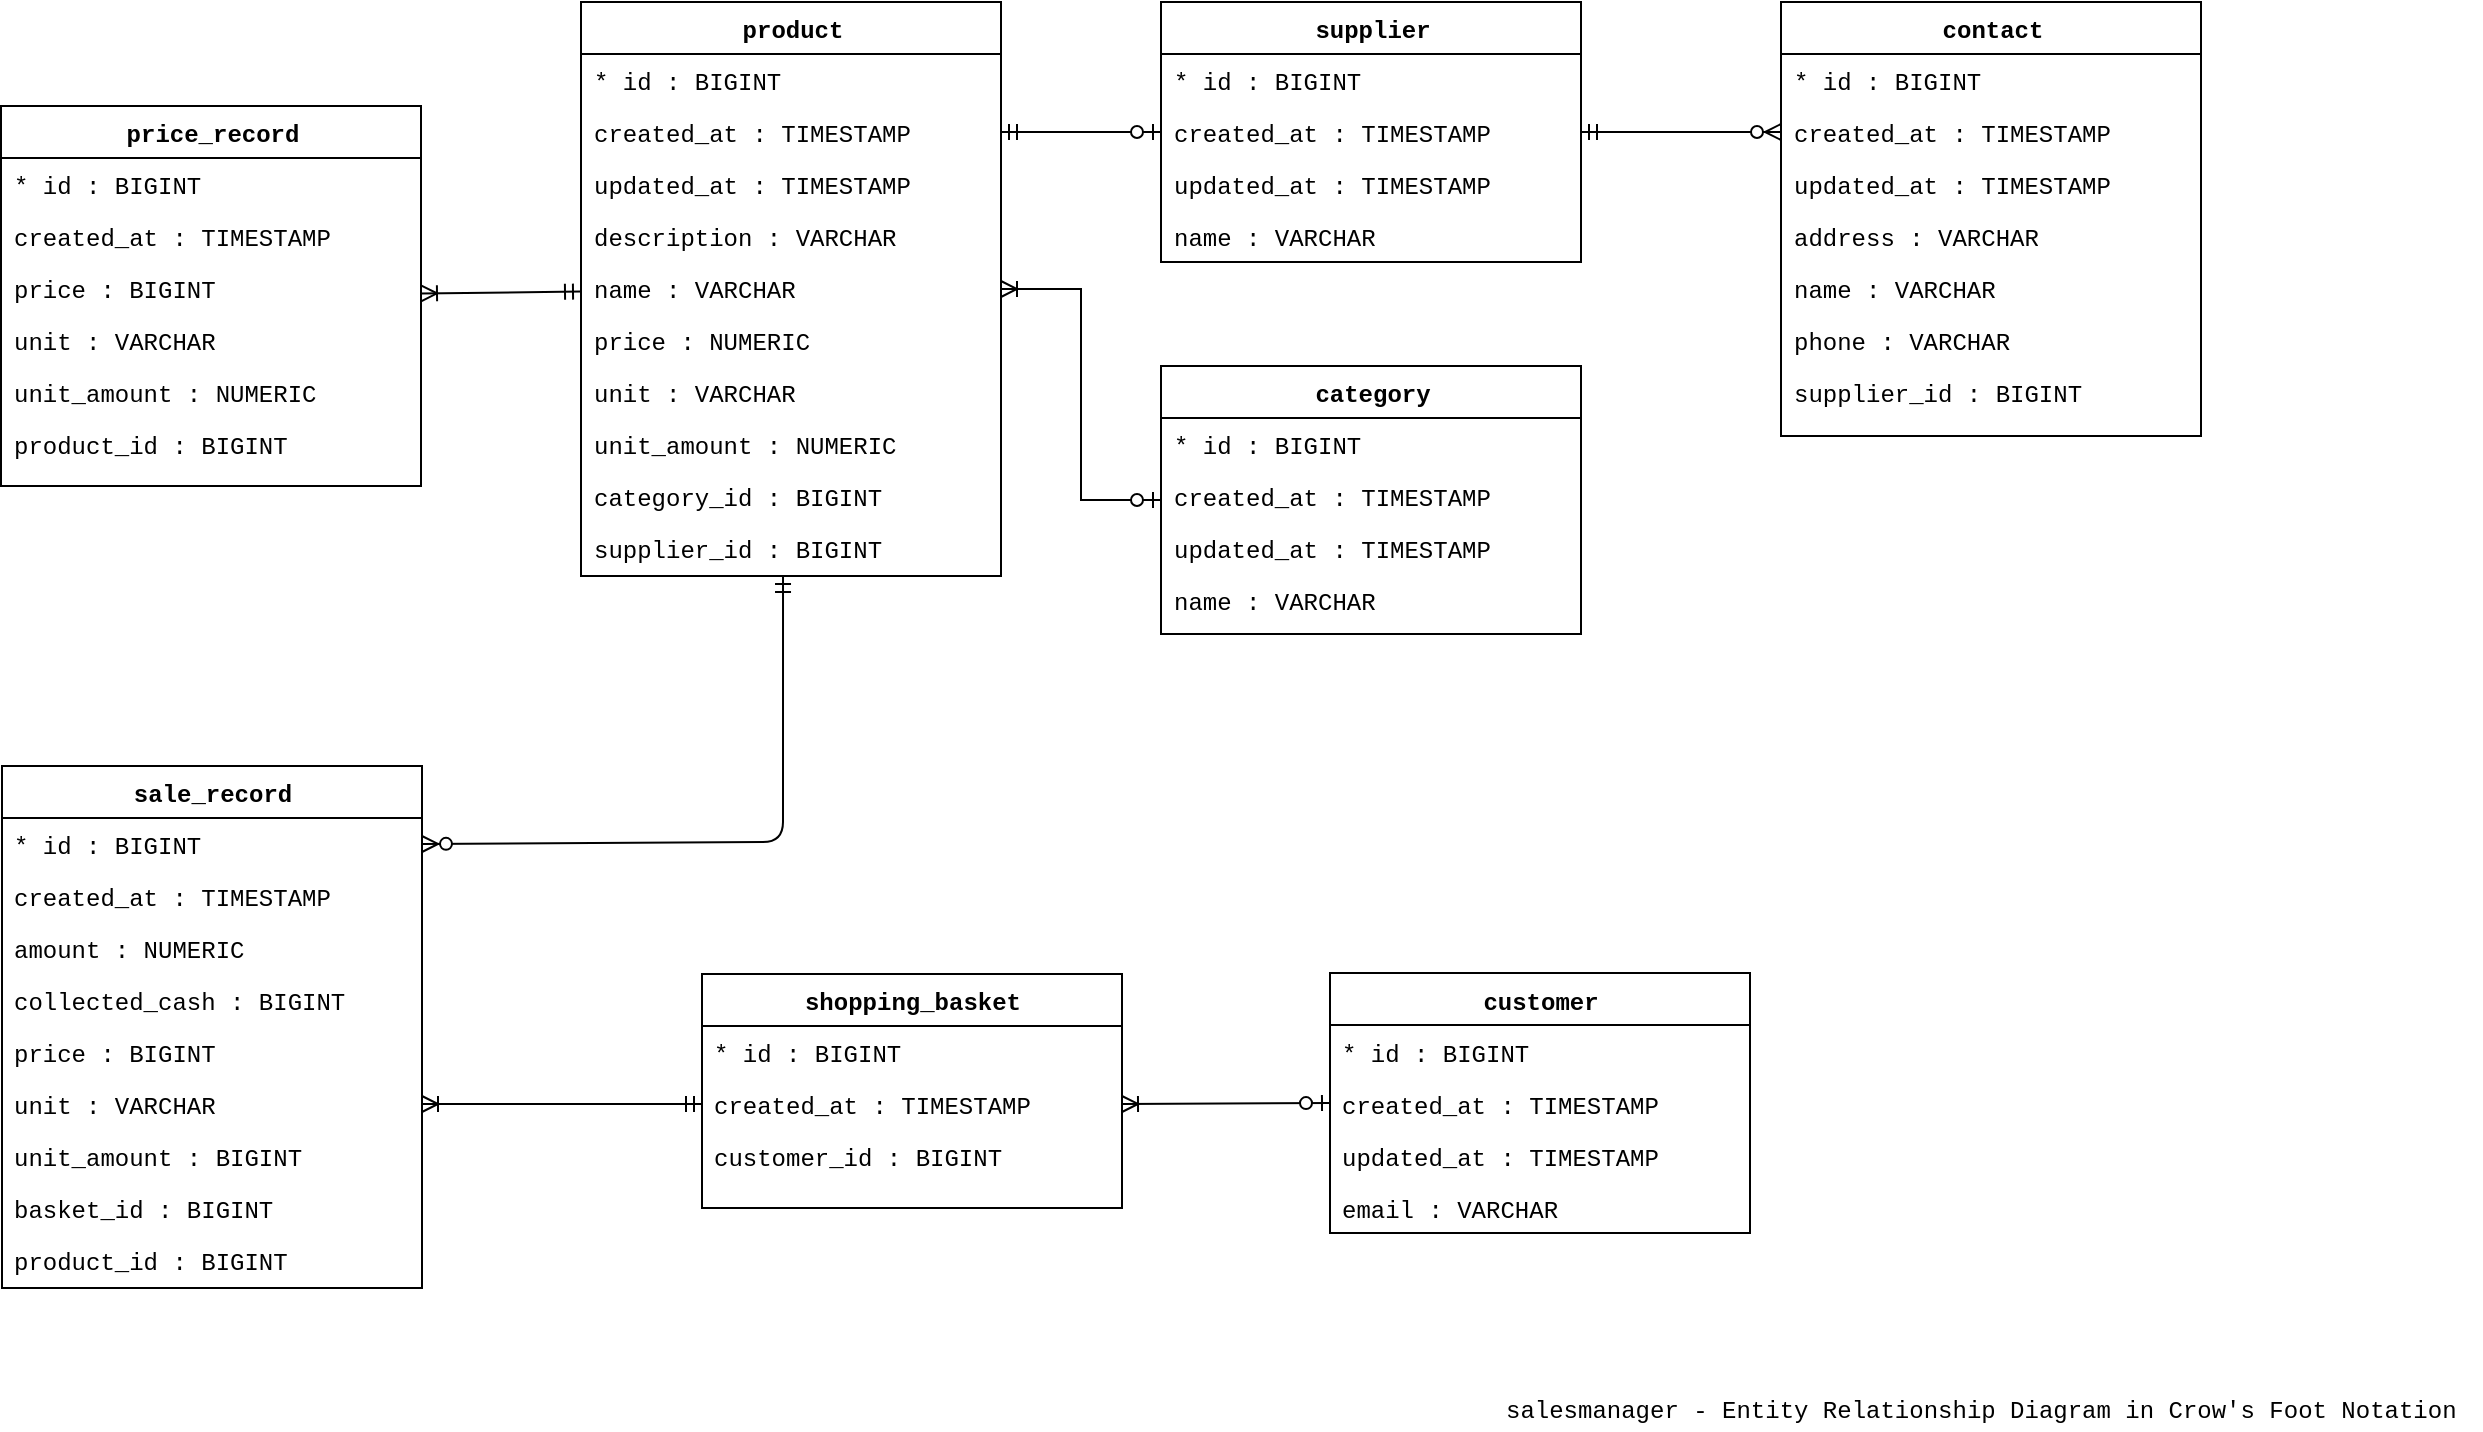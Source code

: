 <mxfile version="10.6.3" type="device"><diagram name="Page-1" id="9f46799a-70d6-7492-0946-bef42562c5a5"><mxGraphModel dx="898" dy="662" grid="1" gridSize="10" guides="1" tooltips="1" connect="1" arrows="1" fold="1" page="1" pageScale="1" pageWidth="1400" pageHeight="850" background="#ffffff" math="0" shadow="0"><root><mxCell id="0"/><mxCell id="1" parent="0"/><mxCell id="7nwU8YPS7pxJxNZz5ea_-14" value="&lt;font face=&quot;Courier New&quot;&gt;sale_record&lt;br&gt;&lt;/font&gt;&lt;br&gt;" style="swimlane;html=1;fontStyle=1;align=center;verticalAlign=top;childLayout=stackLayout;horizontal=1;startSize=26;horizontalStack=0;resizeParent=1;resizeLast=0;collapsible=1;marginBottom=0;swimlaneFillColor=#ffffff;rounded=0;shadow=0;comic=0;labelBackgroundColor=none;strokeColor=#000000;strokeWidth=1;fillColor=none;fontFamily=Verdana;fontSize=12;fontColor=#000000;" parent="1" vertex="1"><mxGeometry x="150" y="500" width="210" height="261" as="geometry"/></mxCell><mxCell id="7nwU8YPS7pxJxNZz5ea_-15" value="&lt;font face=&quot;Courier New&quot;&gt;* id : BIGINT&lt;/font&gt;" style="text;html=1;strokeColor=none;fillColor=none;align=left;verticalAlign=top;spacingLeft=4;spacingRight=4;whiteSpace=wrap;overflow=hidden;rotatable=0;points=[[0,0.5],[1,0.5]];portConstraint=eastwest;" parent="7nwU8YPS7pxJxNZz5ea_-14" vertex="1"><mxGeometry y="26" width="210" height="26" as="geometry"/></mxCell><mxCell id="7nwU8YPS7pxJxNZz5ea_-16" value="&lt;font face=&quot;Courier New&quot;&gt;created_at : TIMESTAMP&lt;/font&gt;" style="text;html=1;strokeColor=none;fillColor=none;align=left;verticalAlign=top;spacingLeft=4;spacingRight=4;whiteSpace=wrap;overflow=hidden;rotatable=0;points=[[0,0.5],[1,0.5]];portConstraint=eastwest;" parent="7nwU8YPS7pxJxNZz5ea_-14" vertex="1"><mxGeometry y="52" width="210" height="26" as="geometry"/></mxCell><mxCell id="7nwU8YPS7pxJxNZz5ea_-116" value="&lt;font face=&quot;Courier New&quot;&gt;amount : NUMERIC&lt;/font&gt;" style="text;html=1;strokeColor=none;fillColor=none;align=left;verticalAlign=top;spacingLeft=4;spacingRight=4;whiteSpace=wrap;overflow=hidden;rotatable=0;points=[[0,0.5],[1,0.5]];portConstraint=eastwest;" parent="7nwU8YPS7pxJxNZz5ea_-14" vertex="1"><mxGeometry y="78" width="210" height="26" as="geometry"/></mxCell><mxCell id="7nwU8YPS7pxJxNZz5ea_-118" value="&lt;font face=&quot;Courier New&quot;&gt;collected_cash : BIGINT&lt;/font&gt;" style="text;html=1;strokeColor=none;fillColor=none;align=left;verticalAlign=top;spacingLeft=4;spacingRight=4;whiteSpace=wrap;overflow=hidden;rotatable=0;points=[[0,0.5],[1,0.5]];portConstraint=eastwest;" parent="7nwU8YPS7pxJxNZz5ea_-14" vertex="1"><mxGeometry y="104" width="210" height="26" as="geometry"/></mxCell><mxCell id="7nwU8YPS7pxJxNZz5ea_-119" value="&lt;font face=&quot;Courier New&quot;&gt;price : BIGINT&lt;/font&gt;" style="text;html=1;strokeColor=none;fillColor=none;align=left;verticalAlign=top;spacingLeft=4;spacingRight=4;whiteSpace=wrap;overflow=hidden;rotatable=0;points=[[0,0.5],[1,0.5]];portConstraint=eastwest;" parent="7nwU8YPS7pxJxNZz5ea_-14" vertex="1"><mxGeometry y="130" width="210" height="26" as="geometry"/></mxCell><mxCell id="7nwU8YPS7pxJxNZz5ea_-121" value="&lt;font face=&quot;Courier New&quot;&gt;unit : VARCHAR&lt;/font&gt;" style="text;html=1;strokeColor=none;fillColor=none;align=left;verticalAlign=top;spacingLeft=4;spacingRight=4;whiteSpace=wrap;overflow=hidden;rotatable=0;points=[[0,0.5],[1,0.5]];portConstraint=eastwest;" parent="7nwU8YPS7pxJxNZz5ea_-14" vertex="1"><mxGeometry y="156" width="210" height="26" as="geometry"/></mxCell><mxCell id="vKMi6-VbqMgXZf9BThyj-1" value="&lt;font face=&quot;Courier New&quot;&gt;unit_amount : BIGINT&lt;/font&gt;" style="text;html=1;strokeColor=none;fillColor=none;align=left;verticalAlign=top;spacingLeft=4;spacingRight=4;whiteSpace=wrap;overflow=hidden;rotatable=0;points=[[0,0.5],[1,0.5]];portConstraint=eastwest;" vertex="1" parent="7nwU8YPS7pxJxNZz5ea_-14"><mxGeometry y="182" width="210" height="26" as="geometry"/></mxCell><mxCell id="vKMi6-VbqMgXZf9BThyj-2" value="&lt;font face=&quot;Courier New&quot;&gt;basket_id : BIGINT&lt;/font&gt;" style="text;html=1;strokeColor=none;fillColor=none;align=left;verticalAlign=top;spacingLeft=4;spacingRight=4;whiteSpace=wrap;overflow=hidden;rotatable=0;points=[[0,0.5],[1,0.5]];portConstraint=eastwest;" vertex="1" parent="7nwU8YPS7pxJxNZz5ea_-14"><mxGeometry y="208" width="210" height="26" as="geometry"/></mxCell><mxCell id="vKMi6-VbqMgXZf9BThyj-3" value="&lt;font face=&quot;Courier New&quot;&gt;product_id : BIGINT&lt;/font&gt;" style="text;html=1;strokeColor=none;fillColor=none;align=left;verticalAlign=top;spacingLeft=4;spacingRight=4;whiteSpace=wrap;overflow=hidden;rotatable=0;points=[[0,0.5],[1,0.5]];portConstraint=eastwest;" vertex="1" parent="7nwU8YPS7pxJxNZz5ea_-14"><mxGeometry y="234" width="210" height="26" as="geometry"/></mxCell><mxCell id="7nwU8YPS7pxJxNZz5ea_-51" value="&lt;font face=&quot;Courier New&quot;&gt;shopping_basket&lt;/font&gt;" style="swimlane;html=1;fontStyle=1;align=center;verticalAlign=top;childLayout=stackLayout;horizontal=1;startSize=26;horizontalStack=0;resizeParent=1;resizeLast=0;collapsible=1;marginBottom=0;swimlaneFillColor=#ffffff;rounded=0;shadow=0;comic=0;labelBackgroundColor=none;strokeColor=#000000;strokeWidth=1;fillColor=none;fontFamily=Verdana;fontSize=12;fontColor=#000000;" parent="1" vertex="1"><mxGeometry x="500" y="604" width="210" height="117" as="geometry"/></mxCell><mxCell id="7nwU8YPS7pxJxNZz5ea_-52" value="&lt;font face=&quot;Courier New&quot;&gt;* id : BIGINT&lt;/font&gt;" style="text;html=1;strokeColor=none;fillColor=none;align=left;verticalAlign=top;spacingLeft=4;spacingRight=4;whiteSpace=wrap;overflow=hidden;rotatable=0;points=[[0,0.5],[1,0.5]];portConstraint=eastwest;" parent="7nwU8YPS7pxJxNZz5ea_-51" vertex="1"><mxGeometry y="26" width="210" height="26" as="geometry"/></mxCell><mxCell id="7nwU8YPS7pxJxNZz5ea_-53" value="&lt;font face=&quot;Courier New&quot;&gt;created_at : TIMESTAMP&lt;/font&gt;" style="text;html=1;strokeColor=none;fillColor=none;align=left;verticalAlign=top;spacingLeft=4;spacingRight=4;whiteSpace=wrap;overflow=hidden;rotatable=0;points=[[0,0.5],[1,0.5]];portConstraint=eastwest;" parent="7nwU8YPS7pxJxNZz5ea_-51" vertex="1"><mxGeometry y="52" width="210" height="26" as="geometry"/></mxCell><mxCell id="7nwU8YPS7pxJxNZz5ea_-133" value="&lt;font face=&quot;Courier New&quot;&gt;customer_id : BIGINT&lt;/font&gt;" style="text;html=1;strokeColor=none;fillColor=none;align=left;verticalAlign=top;spacingLeft=4;spacingRight=4;whiteSpace=wrap;overflow=hidden;rotatable=0;points=[[0,0.5],[1,0.5]];portConstraint=eastwest;" parent="7nwU8YPS7pxJxNZz5ea_-51" vertex="1"><mxGeometry y="78" width="210" height="26" as="geometry"/></mxCell><mxCell id="7nwU8YPS7pxJxNZz5ea_-57" value="&lt;font face=&quot;Courier New&quot;&gt;customer&lt;/font&gt;" style="swimlane;html=1;fontStyle=1;align=center;verticalAlign=top;childLayout=stackLayout;horizontal=1;startSize=26;horizontalStack=0;resizeParent=1;resizeLast=0;collapsible=1;marginBottom=0;swimlaneFillColor=#ffffff;rounded=0;shadow=0;comic=0;labelBackgroundColor=none;strokeColor=#000000;strokeWidth=1;fillColor=none;fontFamily=Verdana;fontSize=12;fontColor=#000000;" parent="1" vertex="1"><mxGeometry x="814" y="603.5" width="210" height="130" as="geometry"/></mxCell><mxCell id="7nwU8YPS7pxJxNZz5ea_-58" value="&lt;font face=&quot;Courier New&quot;&gt;* id : BIGINT&lt;/font&gt;" style="text;html=1;strokeColor=none;fillColor=none;align=left;verticalAlign=top;spacingLeft=4;spacingRight=4;whiteSpace=wrap;overflow=hidden;rotatable=0;points=[[0,0.5],[1,0.5]];portConstraint=eastwest;" parent="7nwU8YPS7pxJxNZz5ea_-57" vertex="1"><mxGeometry y="26" width="210" height="26" as="geometry"/></mxCell><mxCell id="7nwU8YPS7pxJxNZz5ea_-59" value="&lt;font face=&quot;Courier New&quot;&gt;created_at : TIMESTAMP&lt;/font&gt;" style="text;html=1;strokeColor=none;fillColor=none;align=left;verticalAlign=top;spacingLeft=4;spacingRight=4;whiteSpace=wrap;overflow=hidden;rotatable=0;points=[[0,0.5],[1,0.5]];portConstraint=eastwest;" parent="7nwU8YPS7pxJxNZz5ea_-57" vertex="1"><mxGeometry y="52" width="210" height="26" as="geometry"/></mxCell><mxCell id="7nwU8YPS7pxJxNZz5ea_-60" value="&lt;font face=&quot;Courier New&quot;&gt;updated_at : TIMESTAMP&lt;/font&gt;" style="text;html=1;strokeColor=none;fillColor=none;align=left;verticalAlign=top;spacingLeft=4;spacingRight=4;whiteSpace=wrap;overflow=hidden;rotatable=0;points=[[0,0.5],[1,0.5]];portConstraint=eastwest;" parent="7nwU8YPS7pxJxNZz5ea_-57" vertex="1"><mxGeometry y="78" width="210" height="26" as="geometry"/></mxCell><mxCell id="7nwU8YPS7pxJxNZz5ea_-134" value="&lt;font face=&quot;Courier New&quot;&gt;email : VARCHAR&lt;/font&gt;" style="text;html=1;strokeColor=none;fillColor=none;align=left;verticalAlign=top;spacingLeft=4;spacingRight=4;whiteSpace=wrap;overflow=hidden;rotatable=0;points=[[0,0.5],[1,0.5]];portConstraint=eastwest;" parent="7nwU8YPS7pxJxNZz5ea_-57" vertex="1"><mxGeometry y="104" width="210" height="26" as="geometry"/></mxCell><mxCell id="7nwU8YPS7pxJxNZz5ea_-28" value="" style="edgeStyle=orthogonalEdgeStyle;rounded=0;orthogonalLoop=1;jettySize=auto;html=1;startArrow=ERoneToMany;startFill=0;endArrow=ERzeroToOne;endFill=1;" parent="1" source="7nwU8YPS7pxJxNZz5ea_-19" target="7nwU8YPS7pxJxNZz5ea_-24" edge="1"><mxGeometry relative="1" as="geometry"/></mxCell><mxCell id="7nwU8YPS7pxJxNZz5ea_-33" value="" style="rounded=0;orthogonalLoop=1;jettySize=auto;html=1;startArrow=ERmandOne;startFill=0;endArrow=ERzeroToOne;endFill=1;exitX=1;exitY=0.5;exitDx=0;exitDy=0;" parent="1" source="7nwU8YPS7pxJxNZz5ea_-21" target="7nwU8YPS7pxJxNZz5ea_-29" edge="1"><mxGeometry relative="1" as="geometry"/></mxCell><mxCell id="7nwU8YPS7pxJxNZz5ea_-105" value="" style="edgeStyle=none;rounded=0;orthogonalLoop=1;jettySize=auto;html=1;startArrow=ERmandOne;startFill=0;endArrow=ERoneToMany;endFill=0;" parent="1" source="7nwU8YPS7pxJxNZz5ea_-19" target="7nwU8YPS7pxJxNZz5ea_-94" edge="1"><mxGeometry relative="1" as="geometry"/></mxCell><mxCell id="7nwU8YPS7pxJxNZz5ea_-19" value="&lt;font face=&quot;Courier New&quot;&gt;product&lt;/font&gt;&lt;br&gt;" style="swimlane;html=1;fontStyle=1;align=center;verticalAlign=top;childLayout=stackLayout;horizontal=1;startSize=26;horizontalStack=0;resizeParent=1;resizeLast=0;collapsible=1;marginBottom=0;swimlaneFillColor=#ffffff;rounded=0;shadow=0;comic=0;labelBackgroundColor=none;strokeColor=#000000;strokeWidth=1;fillColor=none;fontFamily=Verdana;fontSize=12;fontColor=#000000;" parent="1" vertex="1"><mxGeometry x="439.5" y="118" width="210" height="287" as="geometry"/></mxCell><mxCell id="7nwU8YPS7pxJxNZz5ea_-20" value="&lt;font face=&quot;Courier New&quot;&gt;* id : BIGINT&lt;/font&gt;" style="text;html=1;strokeColor=none;fillColor=none;align=left;verticalAlign=top;spacingLeft=4;spacingRight=4;whiteSpace=wrap;overflow=hidden;rotatable=0;points=[[0,0.5],[1,0.5]];portConstraint=eastwest;" parent="7nwU8YPS7pxJxNZz5ea_-19" vertex="1"><mxGeometry y="26" width="210" height="26" as="geometry"/></mxCell><mxCell id="7nwU8YPS7pxJxNZz5ea_-21" value="&lt;font face=&quot;Courier New&quot;&gt;created_at : TIMESTAMP&lt;/font&gt;" style="text;html=1;strokeColor=none;fillColor=none;align=left;verticalAlign=top;spacingLeft=4;spacingRight=4;whiteSpace=wrap;overflow=hidden;rotatable=0;points=[[0,0.5],[1,0.5]];portConstraint=eastwest;" parent="7nwU8YPS7pxJxNZz5ea_-19" vertex="1"><mxGeometry y="52" width="210" height="26" as="geometry"/></mxCell><mxCell id="7nwU8YPS7pxJxNZz5ea_-22" value="&lt;font face=&quot;Courier New&quot;&gt;updated_at : TIMESTAMP&lt;/font&gt;" style="text;html=1;strokeColor=none;fillColor=none;align=left;verticalAlign=top;spacingLeft=4;spacingRight=4;whiteSpace=wrap;overflow=hidden;rotatable=0;points=[[0,0.5],[1,0.5]];portConstraint=eastwest;" parent="7nwU8YPS7pxJxNZz5ea_-19" vertex="1"><mxGeometry y="78" width="210" height="26" as="geometry"/></mxCell><mxCell id="7nwU8YPS7pxJxNZz5ea_-87" value="&lt;font face=&quot;Courier New&quot;&gt;description : VARCHAR&lt;/font&gt;" style="text;html=1;strokeColor=none;fillColor=none;align=left;verticalAlign=top;spacingLeft=4;spacingRight=4;whiteSpace=wrap;overflow=hidden;rotatable=0;points=[[0,0.5],[1,0.5]];portConstraint=eastwest;" parent="7nwU8YPS7pxJxNZz5ea_-19" vertex="1"><mxGeometry y="104" width="210" height="26" as="geometry"/></mxCell><mxCell id="7nwU8YPS7pxJxNZz5ea_-88" value="&lt;font face=&quot;Courier New&quot;&gt;name : VARCHAR&lt;/font&gt;" style="text;html=1;strokeColor=none;fillColor=none;align=left;verticalAlign=top;spacingLeft=4;spacingRight=4;whiteSpace=wrap;overflow=hidden;rotatable=0;points=[[0,0.5],[1,0.5]];portConstraint=eastwest;" parent="7nwU8YPS7pxJxNZz5ea_-19" vertex="1"><mxGeometry y="130" width="210" height="26" as="geometry"/></mxCell><mxCell id="7nwU8YPS7pxJxNZz5ea_-89" value="&lt;font face=&quot;Courier New&quot;&gt;price : NUMERIC&lt;/font&gt;" style="text;html=1;strokeColor=none;fillColor=none;align=left;verticalAlign=top;spacingLeft=4;spacingRight=4;whiteSpace=wrap;overflow=hidden;rotatable=0;points=[[0,0.5],[1,0.5]];portConstraint=eastwest;" parent="7nwU8YPS7pxJxNZz5ea_-19" vertex="1"><mxGeometry y="156" width="210" height="26" as="geometry"/></mxCell><mxCell id="7nwU8YPS7pxJxNZz5ea_-90" value="&lt;font face=&quot;Courier New&quot;&gt;unit : VARCHAR&lt;/font&gt;" style="text;html=1;strokeColor=none;fillColor=none;align=left;verticalAlign=top;spacingLeft=4;spacingRight=4;whiteSpace=wrap;overflow=hidden;rotatable=0;points=[[0,0.5],[1,0.5]];portConstraint=eastwest;" parent="7nwU8YPS7pxJxNZz5ea_-19" vertex="1"><mxGeometry y="182" width="210" height="26" as="geometry"/></mxCell><mxCell id="7nwU8YPS7pxJxNZz5ea_-91" value="&lt;font face=&quot;Courier New&quot;&gt;unit_amount : NUMERIC&lt;/font&gt;" style="text;html=1;strokeColor=none;fillColor=none;align=left;verticalAlign=top;spacingLeft=4;spacingRight=4;whiteSpace=wrap;overflow=hidden;rotatable=0;points=[[0,0.5],[1,0.5]];portConstraint=eastwest;" parent="7nwU8YPS7pxJxNZz5ea_-19" vertex="1"><mxGeometry y="208" width="210" height="26" as="geometry"/></mxCell><mxCell id="7nwU8YPS7pxJxNZz5ea_-92" value="&lt;font face=&quot;Courier New&quot;&gt;category_id : BIGINT&lt;/font&gt;" style="text;html=1;strokeColor=none;fillColor=none;align=left;verticalAlign=top;spacingLeft=4;spacingRight=4;whiteSpace=wrap;overflow=hidden;rotatable=0;points=[[0,0.5],[1,0.5]];portConstraint=eastwest;" parent="7nwU8YPS7pxJxNZz5ea_-19" vertex="1"><mxGeometry y="234" width="210" height="26" as="geometry"/></mxCell><mxCell id="7nwU8YPS7pxJxNZz5ea_-93" value="&lt;font face=&quot;Courier New&quot;&gt;supplier_id : BIGINT&lt;/font&gt;" style="text;html=1;strokeColor=none;fillColor=none;align=left;verticalAlign=top;spacingLeft=4;spacingRight=4;whiteSpace=wrap;overflow=hidden;rotatable=0;points=[[0,0.5],[1,0.5]];portConstraint=eastwest;" parent="7nwU8YPS7pxJxNZz5ea_-19" vertex="1"><mxGeometry y="260" width="210" height="26" as="geometry"/></mxCell><mxCell id="7nwU8YPS7pxJxNZz5ea_-94" value="&lt;font face=&quot;Courier New&quot;&gt;price_record&lt;/font&gt;&lt;br&gt;" style="swimlane;html=1;fontStyle=1;align=center;verticalAlign=top;childLayout=stackLayout;horizontal=1;startSize=26;horizontalStack=0;resizeParent=1;resizeLast=0;collapsible=1;marginBottom=0;swimlaneFillColor=#ffffff;rounded=0;shadow=0;comic=0;labelBackgroundColor=none;strokeColor=#000000;strokeWidth=1;fillColor=none;fontFamily=Verdana;fontSize=12;fontColor=#000000;" parent="1" vertex="1"><mxGeometry x="149.5" y="170" width="210" height="190" as="geometry"/></mxCell><mxCell id="7nwU8YPS7pxJxNZz5ea_-95" value="&lt;font face=&quot;Courier New&quot;&gt;* id : BIGINT&lt;/font&gt;" style="text;html=1;strokeColor=none;fillColor=none;align=left;verticalAlign=top;spacingLeft=4;spacingRight=4;whiteSpace=wrap;overflow=hidden;rotatable=0;points=[[0,0.5],[1,0.5]];portConstraint=eastwest;" parent="7nwU8YPS7pxJxNZz5ea_-94" vertex="1"><mxGeometry y="26" width="210" height="26" as="geometry"/></mxCell><mxCell id="7nwU8YPS7pxJxNZz5ea_-96" value="&lt;font face=&quot;Courier New&quot;&gt;created_at : TIMESTAMP&lt;/font&gt;" style="text;html=1;strokeColor=none;fillColor=none;align=left;verticalAlign=top;spacingLeft=4;spacingRight=4;whiteSpace=wrap;overflow=hidden;rotatable=0;points=[[0,0.5],[1,0.5]];portConstraint=eastwest;" parent="7nwU8YPS7pxJxNZz5ea_-94" vertex="1"><mxGeometry y="52" width="210" height="26" as="geometry"/></mxCell><mxCell id="7nwU8YPS7pxJxNZz5ea_-100" value="&lt;font face=&quot;Courier New&quot;&gt;price : BIGINT&lt;/font&gt;" style="text;html=1;strokeColor=none;fillColor=none;align=left;verticalAlign=top;spacingLeft=4;spacingRight=4;whiteSpace=wrap;overflow=hidden;rotatable=0;points=[[0,0.5],[1,0.5]];portConstraint=eastwest;" parent="7nwU8YPS7pxJxNZz5ea_-94" vertex="1"><mxGeometry y="78" width="210" height="26" as="geometry"/></mxCell><mxCell id="7nwU8YPS7pxJxNZz5ea_-101" value="&lt;font face=&quot;Courier New&quot;&gt;unit : VARCHAR&lt;/font&gt;" style="text;html=1;strokeColor=none;fillColor=none;align=left;verticalAlign=top;spacingLeft=4;spacingRight=4;whiteSpace=wrap;overflow=hidden;rotatable=0;points=[[0,0.5],[1,0.5]];portConstraint=eastwest;" parent="7nwU8YPS7pxJxNZz5ea_-94" vertex="1"><mxGeometry y="104" width="210" height="26" as="geometry"/></mxCell><mxCell id="7nwU8YPS7pxJxNZz5ea_-102" value="&lt;font face=&quot;Courier New&quot;&gt;unit_amount : NUMERIC&lt;/font&gt;" style="text;html=1;strokeColor=none;fillColor=none;align=left;verticalAlign=top;spacingLeft=4;spacingRight=4;whiteSpace=wrap;overflow=hidden;rotatable=0;points=[[0,0.5],[1,0.5]];portConstraint=eastwest;" parent="7nwU8YPS7pxJxNZz5ea_-94" vertex="1"><mxGeometry y="130" width="210" height="26" as="geometry"/></mxCell><mxCell id="7nwU8YPS7pxJxNZz5ea_-103" value="&lt;font face=&quot;Courier New&quot;&gt;product_id : BIGINT&lt;/font&gt;" style="text;html=1;strokeColor=none;fillColor=none;align=left;verticalAlign=top;spacingLeft=4;spacingRight=4;whiteSpace=wrap;overflow=hidden;rotatable=0;points=[[0,0.5],[1,0.5]];portConstraint=eastwest;" parent="7nwU8YPS7pxJxNZz5ea_-94" vertex="1"><mxGeometry y="156" width="210" height="26" as="geometry"/></mxCell><mxCell id="7nwU8YPS7pxJxNZz5ea_-29" value="&lt;font face=&quot;Courier New&quot;&gt;supplier&lt;/font&gt;&lt;br&gt;" style="swimlane;html=1;fontStyle=1;align=center;verticalAlign=top;childLayout=stackLayout;horizontal=1;startSize=26;horizontalStack=0;resizeParent=1;resizeLast=0;collapsible=1;marginBottom=0;swimlaneFillColor=#ffffff;rounded=0;shadow=0;comic=0;labelBackgroundColor=none;strokeColor=#000000;strokeWidth=1;fillColor=none;fontFamily=Verdana;fontSize=12;fontColor=#000000;" parent="1" vertex="1"><mxGeometry x="729.5" y="118" width="210" height="130" as="geometry"/></mxCell><mxCell id="7nwU8YPS7pxJxNZz5ea_-30" value="&lt;font face=&quot;Courier New&quot;&gt;* id : BIGINT&lt;/font&gt;" style="text;html=1;strokeColor=none;fillColor=none;align=left;verticalAlign=top;spacingLeft=4;spacingRight=4;whiteSpace=wrap;overflow=hidden;rotatable=0;points=[[0,0.5],[1,0.5]];portConstraint=eastwest;" parent="7nwU8YPS7pxJxNZz5ea_-29" vertex="1"><mxGeometry y="26" width="210" height="26" as="geometry"/></mxCell><mxCell id="7nwU8YPS7pxJxNZz5ea_-31" value="&lt;font face=&quot;Courier New&quot;&gt;created_at : TIMESTAMP&lt;/font&gt;" style="text;html=1;strokeColor=none;fillColor=none;align=left;verticalAlign=top;spacingLeft=4;spacingRight=4;whiteSpace=wrap;overflow=hidden;rotatable=0;points=[[0,0.5],[1,0.5]];portConstraint=eastwest;" parent="7nwU8YPS7pxJxNZz5ea_-29" vertex="1"><mxGeometry y="52" width="210" height="26" as="geometry"/></mxCell><mxCell id="7nwU8YPS7pxJxNZz5ea_-32" value="&lt;font face=&quot;Courier New&quot;&gt;updated_at : TIMESTAMP&lt;/font&gt;" style="text;html=1;strokeColor=none;fillColor=none;align=left;verticalAlign=top;spacingLeft=4;spacingRight=4;whiteSpace=wrap;overflow=hidden;rotatable=0;points=[[0,0.5],[1,0.5]];portConstraint=eastwest;" parent="7nwU8YPS7pxJxNZz5ea_-29" vertex="1"><mxGeometry y="78" width="210" height="26" as="geometry"/></mxCell><mxCell id="7nwU8YPS7pxJxNZz5ea_-80" value="&lt;font face=&quot;Courier New&quot;&gt;name : VARCHAR&lt;/font&gt;" style="text;html=1;strokeColor=none;fillColor=none;align=left;verticalAlign=top;spacingLeft=4;spacingRight=4;whiteSpace=wrap;overflow=hidden;rotatable=0;points=[[0,0.5],[1,0.5]];portConstraint=eastwest;" parent="7nwU8YPS7pxJxNZz5ea_-29" vertex="1"><mxGeometry y="104" width="210" height="26" as="geometry"/></mxCell><mxCell id="7nwU8YPS7pxJxNZz5ea_-39" value="&lt;font face=&quot;Courier New&quot;&gt;contact&lt;/font&gt;&lt;br&gt;" style="swimlane;html=1;fontStyle=1;align=center;verticalAlign=top;childLayout=stackLayout;horizontal=1;startSize=26;horizontalStack=0;resizeParent=1;resizeLast=0;collapsible=1;marginBottom=0;swimlaneFillColor=#ffffff;rounded=0;shadow=0;comic=0;labelBackgroundColor=none;strokeColor=#000000;strokeWidth=1;fillColor=none;fontFamily=Verdana;fontSize=12;fontColor=#000000;" parent="1" vertex="1"><mxGeometry x="1039.5" y="118" width="210" height="217" as="geometry"/></mxCell><mxCell id="7nwU8YPS7pxJxNZz5ea_-40" value="&lt;font face=&quot;Courier New&quot;&gt;* id : BIGINT&lt;/font&gt;" style="text;html=1;strokeColor=none;fillColor=none;align=left;verticalAlign=top;spacingLeft=4;spacingRight=4;whiteSpace=wrap;overflow=hidden;rotatable=0;points=[[0,0.5],[1,0.5]];portConstraint=eastwest;" parent="7nwU8YPS7pxJxNZz5ea_-39" vertex="1"><mxGeometry y="26" width="210" height="26" as="geometry"/></mxCell><mxCell id="7nwU8YPS7pxJxNZz5ea_-41" value="&lt;font face=&quot;Courier New&quot;&gt;created_at : TIMESTAMP&lt;/font&gt;" style="text;html=1;strokeColor=none;fillColor=none;align=left;verticalAlign=top;spacingLeft=4;spacingRight=4;whiteSpace=wrap;overflow=hidden;rotatable=0;points=[[0,0.5],[1,0.5]];portConstraint=eastwest;" parent="7nwU8YPS7pxJxNZz5ea_-39" vertex="1"><mxGeometry y="52" width="210" height="26" as="geometry"/></mxCell><mxCell id="7nwU8YPS7pxJxNZz5ea_-42" value="&lt;font face=&quot;Courier New&quot;&gt;updated_at : TIMESTAMP&lt;/font&gt;" style="text;html=1;strokeColor=none;fillColor=none;align=left;verticalAlign=top;spacingLeft=4;spacingRight=4;whiteSpace=wrap;overflow=hidden;rotatable=0;points=[[0,0.5],[1,0.5]];portConstraint=eastwest;" parent="7nwU8YPS7pxJxNZz5ea_-39" vertex="1"><mxGeometry y="78" width="210" height="26" as="geometry"/></mxCell><mxCell id="7nwU8YPS7pxJxNZz5ea_-108" value="&lt;font face=&quot;Courier New&quot;&gt;address : VARCHAR&lt;/font&gt;" style="text;html=1;strokeColor=none;fillColor=none;align=left;verticalAlign=top;spacingLeft=4;spacingRight=4;whiteSpace=wrap;overflow=hidden;rotatable=0;points=[[0,0.5],[1,0.5]];portConstraint=eastwest;" parent="7nwU8YPS7pxJxNZz5ea_-39" vertex="1"><mxGeometry y="104" width="210" height="26" as="geometry"/></mxCell><mxCell id="7nwU8YPS7pxJxNZz5ea_-112" value="&lt;font face=&quot;Courier New&quot;&gt;name : VARCHAR&lt;/font&gt;" style="text;html=1;strokeColor=none;fillColor=none;align=left;verticalAlign=top;spacingLeft=4;spacingRight=4;whiteSpace=wrap;overflow=hidden;rotatable=0;points=[[0,0.5],[1,0.5]];portConstraint=eastwest;" parent="7nwU8YPS7pxJxNZz5ea_-39" vertex="1"><mxGeometry y="130" width="210" height="26" as="geometry"/></mxCell><mxCell id="7nwU8YPS7pxJxNZz5ea_-113" value="&lt;font face=&quot;Courier New&quot;&gt;phone : VARCHAR&lt;/font&gt;" style="text;html=1;strokeColor=none;fillColor=none;align=left;verticalAlign=top;spacingLeft=4;spacingRight=4;whiteSpace=wrap;overflow=hidden;rotatable=0;points=[[0,0.5],[1,0.5]];portConstraint=eastwest;" parent="7nwU8YPS7pxJxNZz5ea_-39" vertex="1"><mxGeometry y="156" width="210" height="26" as="geometry"/></mxCell><mxCell id="7nwU8YPS7pxJxNZz5ea_-114" value="&lt;font face=&quot;Courier New&quot;&gt;supplier_id : BIGINT&lt;/font&gt;" style="text;html=1;strokeColor=none;fillColor=none;align=left;verticalAlign=top;spacingLeft=4;spacingRight=4;whiteSpace=wrap;overflow=hidden;rotatable=0;points=[[0,0.5],[1,0.5]];portConstraint=eastwest;" parent="7nwU8YPS7pxJxNZz5ea_-39" vertex="1"><mxGeometry y="182" width="210" height="26" as="geometry"/></mxCell><mxCell id="7nwU8YPS7pxJxNZz5ea_-24" value="&lt;font face=&quot;Courier New&quot;&gt;category&lt;/font&gt;&lt;br&gt;" style="swimlane;html=1;fontStyle=1;align=center;verticalAlign=top;childLayout=stackLayout;horizontal=1;startSize=26;horizontalStack=0;resizeParent=1;resizeLast=0;collapsible=1;marginBottom=0;swimlaneFillColor=#ffffff;rounded=0;shadow=0;comic=0;labelBackgroundColor=none;strokeColor=#000000;strokeWidth=1;fillColor=none;fontFamily=Verdana;fontSize=12;fontColor=#000000;" parent="1" vertex="1"><mxGeometry x="729.5" y="300" width="210" height="134" as="geometry"/></mxCell><mxCell id="7nwU8YPS7pxJxNZz5ea_-25" value="&lt;font face=&quot;Courier New&quot;&gt;* id : BIGINT&lt;/font&gt;" style="text;html=1;strokeColor=none;fillColor=none;align=left;verticalAlign=top;spacingLeft=4;spacingRight=4;whiteSpace=wrap;overflow=hidden;rotatable=0;points=[[0,0.5],[1,0.5]];portConstraint=eastwest;" parent="7nwU8YPS7pxJxNZz5ea_-24" vertex="1"><mxGeometry y="26" width="210" height="26" as="geometry"/></mxCell><mxCell id="7nwU8YPS7pxJxNZz5ea_-26" value="&lt;font face=&quot;Courier New&quot;&gt;created_at : TIMESTAMP&lt;/font&gt;" style="text;html=1;strokeColor=none;fillColor=none;align=left;verticalAlign=top;spacingLeft=4;spacingRight=4;whiteSpace=wrap;overflow=hidden;rotatable=0;points=[[0,0.5],[1,0.5]];portConstraint=eastwest;" parent="7nwU8YPS7pxJxNZz5ea_-24" vertex="1"><mxGeometry y="52" width="210" height="26" as="geometry"/></mxCell><mxCell id="7nwU8YPS7pxJxNZz5ea_-27" value="&lt;font face=&quot;Courier New&quot;&gt;updated_at : TIMESTAMP&lt;/font&gt;" style="text;html=1;strokeColor=none;fillColor=none;align=left;verticalAlign=top;spacingLeft=4;spacingRight=4;whiteSpace=wrap;overflow=hidden;rotatable=0;points=[[0,0.5],[1,0.5]];portConstraint=eastwest;" parent="7nwU8YPS7pxJxNZz5ea_-24" vertex="1"><mxGeometry y="78" width="210" height="26" as="geometry"/></mxCell><mxCell id="7nwU8YPS7pxJxNZz5ea_-75" value="&lt;font face=&quot;Courier New&quot;&gt;name : VARCHAR&lt;/font&gt;" style="text;html=1;strokeColor=none;fillColor=none;align=left;verticalAlign=top;spacingLeft=4;spacingRight=4;whiteSpace=wrap;overflow=hidden;rotatable=0;points=[[0,0.5],[1,0.5]];portConstraint=eastwest;" parent="7nwU8YPS7pxJxNZz5ea_-24" vertex="1"><mxGeometry y="104" width="210" height="26" as="geometry"/></mxCell><mxCell id="7nwU8YPS7pxJxNZz5ea_-68" value="" style="fontSize=12;html=1;endArrow=ERoneToMany;exitX=0;exitY=0.5;exitDx=0;exitDy=0;startArrow=ERzeroToOne;startFill=1;entryX=1;entryY=0.5;entryDx=0;entryDy=0;" parent="1" source="7nwU8YPS7pxJxNZz5ea_-59" target="7nwU8YPS7pxJxNZz5ea_-53" edge="1"><mxGeometry width="100" height="100" relative="1" as="geometry"><mxPoint x="249.5" y="966.5" as="sourcePoint"/><mxPoint x="254.5" y="886.5" as="targetPoint"/></mxGeometry></mxCell><mxCell id="7nwU8YPS7pxJxNZz5ea_-71" value="" style="fontSize=12;html=1;endArrow=ERoneToMany;exitX=0;exitY=0.5;exitDx=0;exitDy=0;entryX=1;entryY=0.5;entryDx=0;entryDy=0;startArrow=ERmandOne;startFill=0;" parent="1" source="7nwU8YPS7pxJxNZz5ea_-53" edge="1"><mxGeometry width="100" height="100" relative="1" as="geometry"><mxPoint x="253.5" y="706.5" as="sourcePoint"/><mxPoint x="360" y="669" as="targetPoint"/></mxGeometry></mxCell><mxCell id="7nwU8YPS7pxJxNZz5ea_-73" value="" style="fontSize=12;html=1;endArrow=ERzeroToMany;exitX=0.481;exitY=1.038;exitDx=0;exitDy=0;entryX=1;entryY=0.5;entryDx=0;entryDy=0;endFill=1;startArrow=ERmandOne;startFill=0;exitPerimeter=0;" parent="1" source="7nwU8YPS7pxJxNZz5ea_-93" target="7nwU8YPS7pxJxNZz5ea_-15" edge="1"><mxGeometry width="100" height="100" relative="1" as="geometry"><mxPoint x="429.5" y="337" as="sourcePoint"/><mxPoint x="429.5" y="257" as="targetPoint"/><Array as="points"><mxPoint x="540.5" y="538"/></Array></mxGeometry></mxCell><mxCell id="7nwU8YPS7pxJxNZz5ea_-107" style="edgeStyle=none;rounded=0;orthogonalLoop=1;jettySize=auto;html=1;exitX=1;exitY=0.5;exitDx=0;exitDy=0;entryX=0;entryY=0.5;entryDx=0;entryDy=0;startArrow=ERmandOne;startFill=0;endArrow=ERzeroToMany;endFill=1;" parent="1" source="7nwU8YPS7pxJxNZz5ea_-31" target="7nwU8YPS7pxJxNZz5ea_-41" edge="1"><mxGeometry relative="1" as="geometry"/></mxCell><mxCell id="7nwU8YPS7pxJxNZz5ea_-135" value="&lt;font face=&quot;Courier New&quot;&gt;salesmanager - Entity Relationship&amp;nbsp;Diagram in Crow's Foot Notation&lt;/font&gt;" style="text;html=1;resizable=0;points=[];autosize=1;align=left;verticalAlign=top;spacingTop=-4;" parent="1" vertex="1"><mxGeometry x="899.5" y="812" width="490" height="20" as="geometry"/></mxCell></root></mxGraphModel></diagram></mxfile>